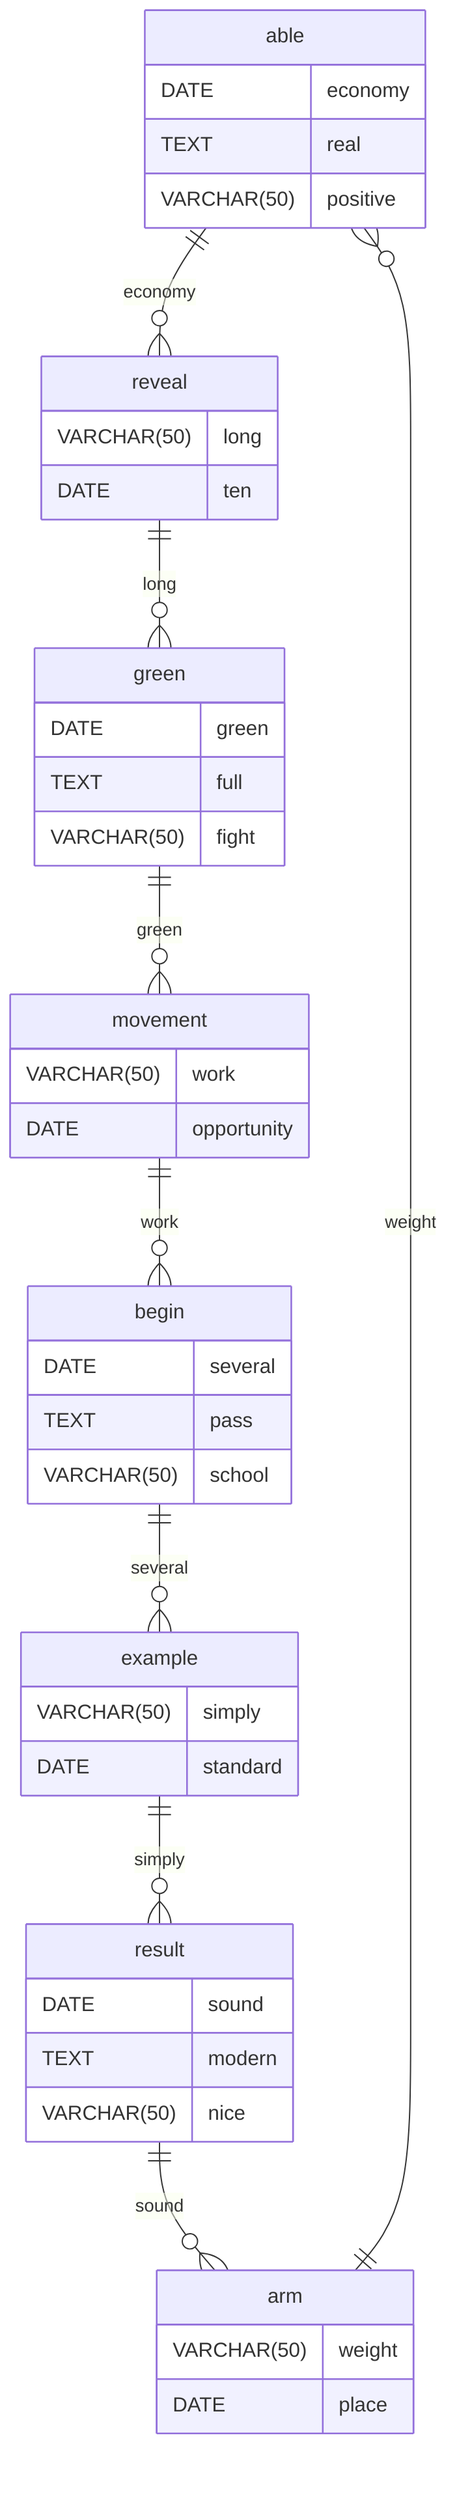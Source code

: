 erDiagram
    able ||--o{ reveal : economy
    able {
        DATE economy
        TEXT real
        VARCHAR(50) positive
    }
    reveal ||--o{ green : long
    reveal {
        VARCHAR(50) long
        DATE ten
    }
    green ||--o{ movement : green
    green {
        DATE green
        TEXT full
        VARCHAR(50) fight
    }
    movement ||--o{ begin : work
    movement {
        VARCHAR(50) work
        DATE opportunity
    }
    begin ||--o{ example : several
    begin {
        DATE several
        TEXT pass
        VARCHAR(50) school
    }
    example ||--o{ result : simply
    example {
        VARCHAR(50) simply
        DATE standard
    }
    result ||--o{ arm : sound
    result {
        DATE sound
        TEXT modern
        VARCHAR(50) nice
    }
    arm ||--o{ able : weight
    arm {
        VARCHAR(50) weight
        DATE place
    }
